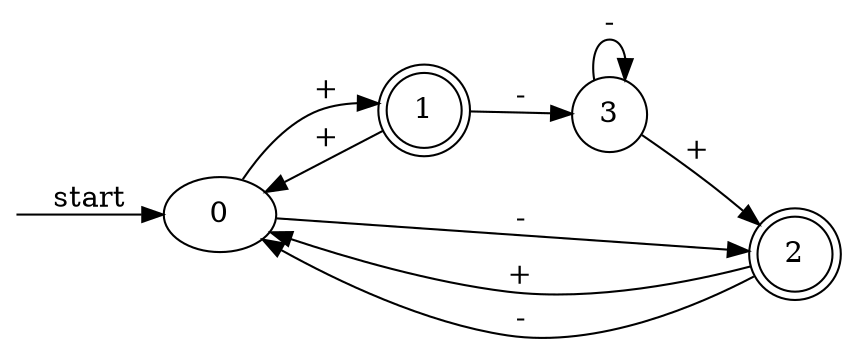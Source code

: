 digraph dfa {
    rankdir = LR;
    __start [style = invis, shape = point];
    __start -> "0" [ label = "start" ];
    node [shape = doublecircle]; "1" "2"
    node [shape = circle];
    "2" -> "0" [ label = "+" ];
    "2" -> "0" [ label = "-" ];
    "0" -> "1" [ label = "+" ];
    "0" -> "2" [ label = "-" ];
    "1" -> "0" [ label = "+" ];
    "1" -> "3" [ label = "-" ];
    "3" -> "2" [ label = "+" ];
    "3" -> "3" [ label = "-" ];
}
